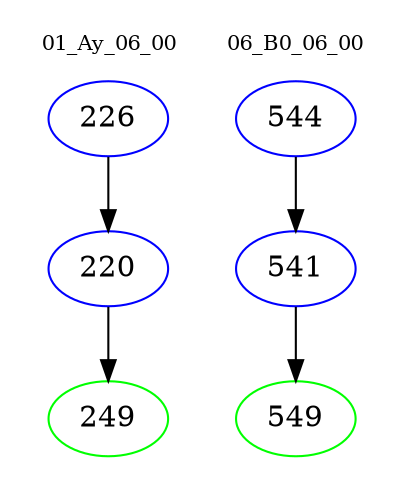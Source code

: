 digraph{
subgraph cluster_0 {
color = white
label = "01_Ay_06_00";
fontsize=10;
T0_226 [label="226", color="blue"]
T0_226 -> T0_220 [color="black"]
T0_220 [label="220", color="blue"]
T0_220 -> T0_249 [color="black"]
T0_249 [label="249", color="green"]
}
subgraph cluster_1 {
color = white
label = "06_B0_06_00";
fontsize=10;
T1_544 [label="544", color="blue"]
T1_544 -> T1_541 [color="black"]
T1_541 [label="541", color="blue"]
T1_541 -> T1_549 [color="black"]
T1_549 [label="549", color="green"]
}
}
